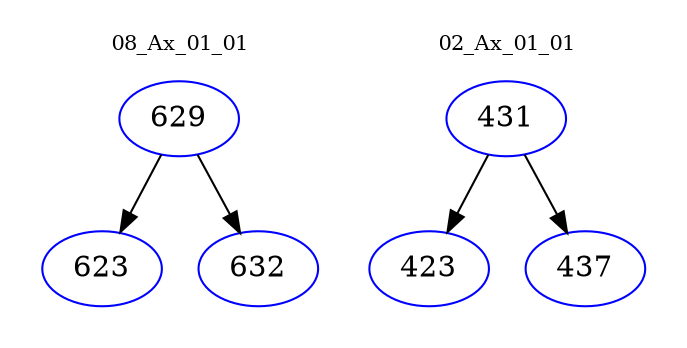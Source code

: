 digraph{
subgraph cluster_0 {
color = white
label = "08_Ax_01_01";
fontsize=10;
T0_629 [label="629", color="blue"]
T0_629 -> T0_623 [color="black"]
T0_623 [label="623", color="blue"]
T0_629 -> T0_632 [color="black"]
T0_632 [label="632", color="blue"]
}
subgraph cluster_1 {
color = white
label = "02_Ax_01_01";
fontsize=10;
T1_431 [label="431", color="blue"]
T1_431 -> T1_423 [color="black"]
T1_423 [label="423", color="blue"]
T1_431 -> T1_437 [color="black"]
T1_437 [label="437", color="blue"]
}
}
